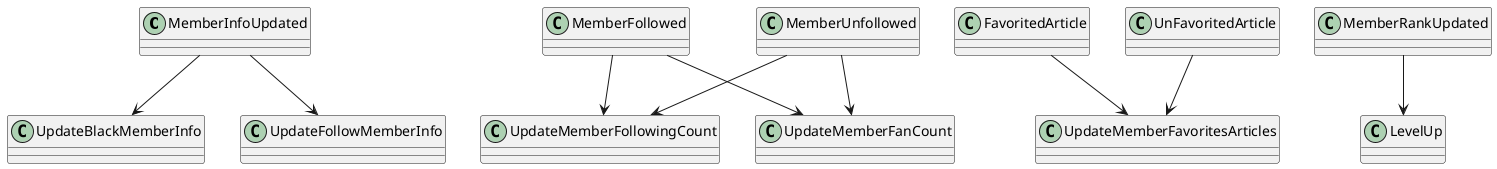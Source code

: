 @startuml
MemberInfoUpdated           -down-> UpdateBlackMemberInfo
MemberInfoUpdated           -down-> UpdateFollowMemberInfo
MemberFollowed              -down-> UpdateMemberFollowingCount
MemberFollowed              -down-> UpdateMemberFanCount
MemberUnfollowed            -down-> UpdateMemberFollowingCount
MemberUnfollowed            -down-> UpdateMemberFanCount
FavoritedArticle            -down-> UpdateMemberFavoritesArticles
UnFavoritedArticle          -down-> UpdateMemberFavoritesArticles
MemberRankUpdated           -down-> LevelUp
@enduml
